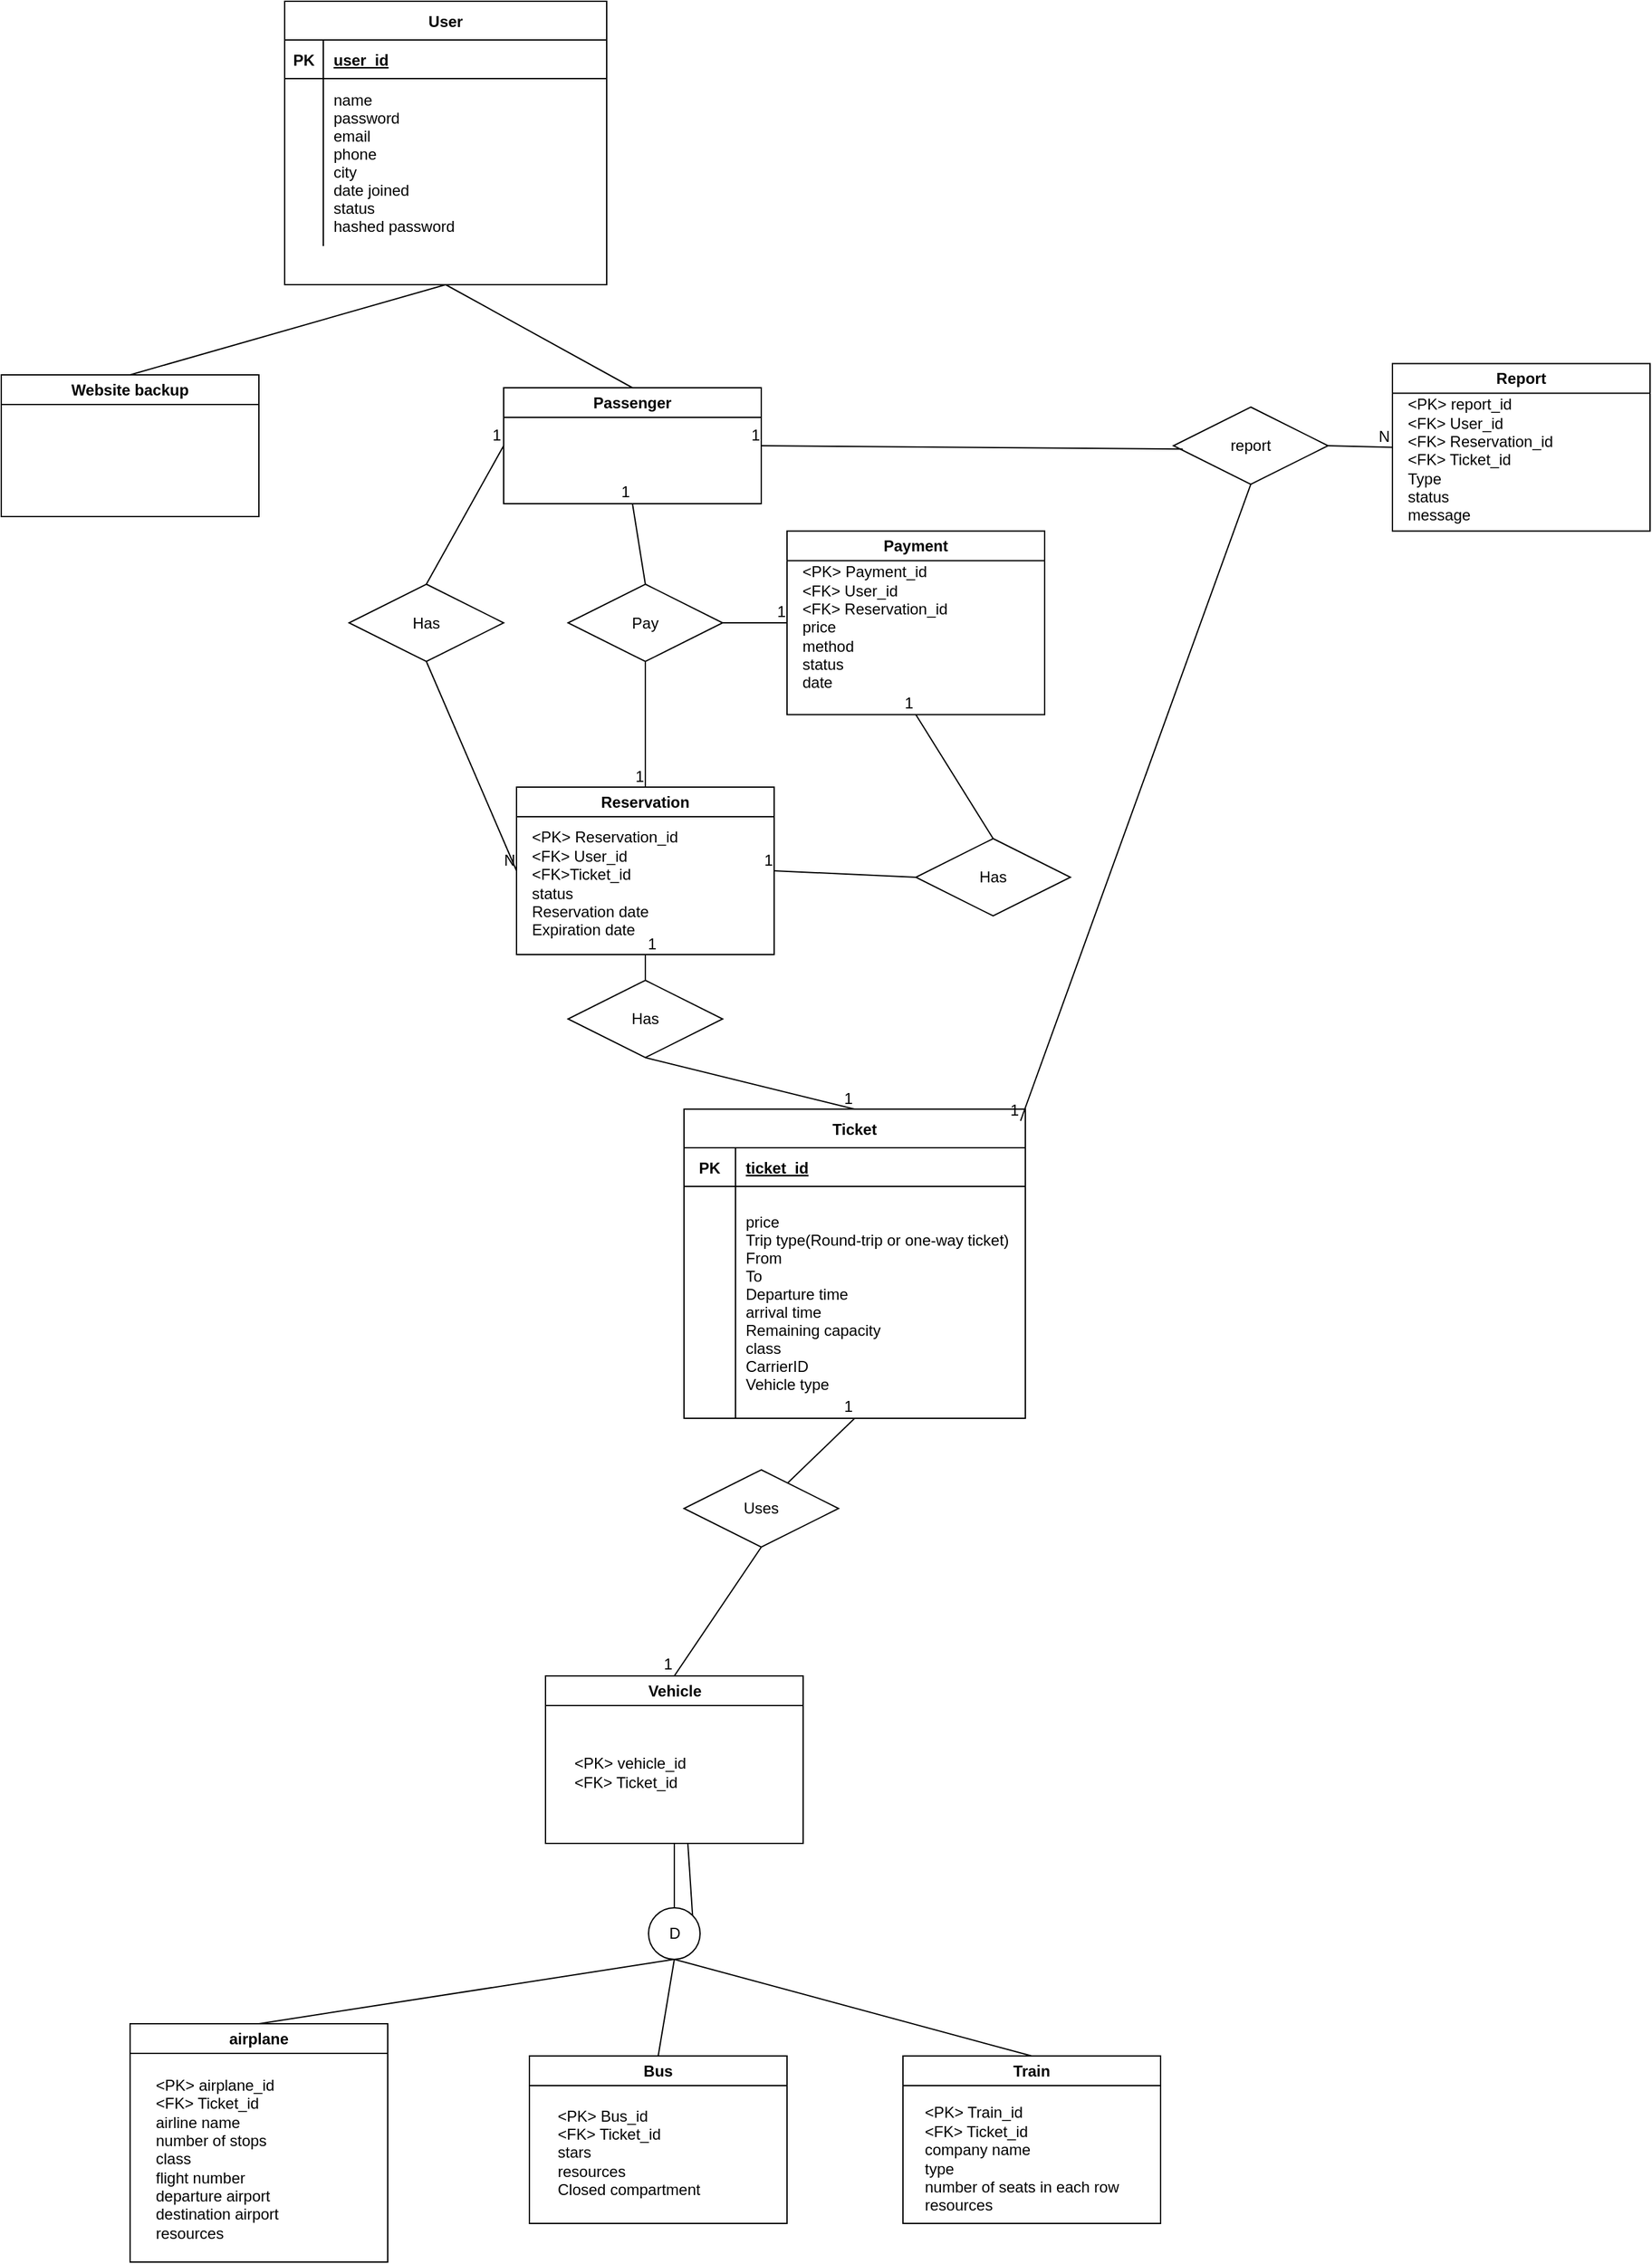 <mxfile version="26.2.14">
  <diagram id="R2lEEEUBdFMjLlhIrx00" name="Page-1">
    <mxGraphModel dx="1507" dy="661" grid="1" gridSize="10" guides="1" tooltips="1" connect="1" arrows="1" fold="1" page="1" pageScale="1" pageWidth="3000" pageHeight="3000" math="0" shadow="0" extFonts="Permanent Marker^https://fonts.googleapis.com/css?family=Permanent+Marker">
      <root>
        <mxCell id="0" />
        <mxCell id="1" parent="0" />
        <mxCell id="C-vyLk0tnHw3VtMMgP7b-23" value="User" style="shape=table;startSize=30;container=1;collapsible=1;childLayout=tableLayout;fixedRows=1;rowLines=0;fontStyle=1;align=center;resizeLast=1;" parent="1" vertex="1">
          <mxGeometry x="330" y="20" width="250" height="220" as="geometry">
            <mxRectangle x="120" y="120" width="100" height="30" as="alternateBounds" />
          </mxGeometry>
        </mxCell>
        <mxCell id="C-vyLk0tnHw3VtMMgP7b-24" value="" style="shape=partialRectangle;collapsible=0;dropTarget=0;pointerEvents=0;fillColor=none;points=[[0,0.5],[1,0.5]];portConstraint=eastwest;top=0;left=0;right=0;bottom=1;" parent="C-vyLk0tnHw3VtMMgP7b-23" vertex="1">
          <mxGeometry y="30" width="250" height="30" as="geometry" />
        </mxCell>
        <mxCell id="C-vyLk0tnHw3VtMMgP7b-25" value="PK" style="shape=partialRectangle;overflow=hidden;connectable=0;fillColor=none;top=0;left=0;bottom=0;right=0;fontStyle=1;" parent="C-vyLk0tnHw3VtMMgP7b-24" vertex="1">
          <mxGeometry width="30" height="30" as="geometry">
            <mxRectangle width="30" height="30" as="alternateBounds" />
          </mxGeometry>
        </mxCell>
        <mxCell id="C-vyLk0tnHw3VtMMgP7b-26" value="user_id" style="shape=partialRectangle;overflow=hidden;connectable=0;fillColor=none;top=0;left=0;bottom=0;right=0;align=left;spacingLeft=6;fontStyle=5;" parent="C-vyLk0tnHw3VtMMgP7b-24" vertex="1">
          <mxGeometry x="30" width="220" height="30" as="geometry">
            <mxRectangle width="220" height="30" as="alternateBounds" />
          </mxGeometry>
        </mxCell>
        <mxCell id="C-vyLk0tnHw3VtMMgP7b-27" value="" style="shape=partialRectangle;collapsible=0;dropTarget=0;pointerEvents=0;fillColor=none;points=[[0,0.5],[1,0.5]];portConstraint=eastwest;top=0;left=0;right=0;bottom=0;" parent="C-vyLk0tnHw3VtMMgP7b-23" vertex="1">
          <mxGeometry y="60" width="250" height="130" as="geometry" />
        </mxCell>
        <mxCell id="C-vyLk0tnHw3VtMMgP7b-28" value="" style="shape=partialRectangle;overflow=hidden;connectable=0;fillColor=none;top=0;left=0;bottom=0;right=0;" parent="C-vyLk0tnHw3VtMMgP7b-27" vertex="1">
          <mxGeometry width="30" height="130" as="geometry">
            <mxRectangle width="30" height="130" as="alternateBounds" />
          </mxGeometry>
        </mxCell>
        <mxCell id="C-vyLk0tnHw3VtMMgP7b-29" value="name&#xa;password&#xa;email&#xa;phone&#xa;city&#xa;date joined&#xa;status&#xa;hashed password" style="shape=partialRectangle;overflow=hidden;connectable=0;fillColor=none;top=0;left=0;bottom=0;right=0;align=left;spacingLeft=6;" parent="C-vyLk0tnHw3VtMMgP7b-27" vertex="1">
          <mxGeometry x="30" width="220" height="130" as="geometry">
            <mxRectangle width="220" height="130" as="alternateBounds" />
          </mxGeometry>
        </mxCell>
        <mxCell id="R_KXiLifHRhBbQVZmg2O-18" value="Passenger" style="swimlane;whiteSpace=wrap;html=1;" parent="1" vertex="1">
          <mxGeometry x="500" y="320" width="200" height="90" as="geometry" />
        </mxCell>
        <mxCell id="R_KXiLifHRhBbQVZmg2O-25" value="Website backup" style="swimlane;whiteSpace=wrap;html=1;startSize=23;" parent="1" vertex="1">
          <mxGeometry x="110" y="310" width="200" height="110" as="geometry" />
        </mxCell>
        <mxCell id="R_KXiLifHRhBbQVZmg2O-39" value="Ticket" style="shape=table;startSize=30;container=1;collapsible=1;childLayout=tableLayout;fixedRows=1;rowLines=0;fontStyle=1;align=center;resizeLast=1;" parent="1" vertex="1">
          <mxGeometry x="640" y="880" width="265" height="240" as="geometry">
            <mxRectangle x="120" y="120" width="100" height="30" as="alternateBounds" />
          </mxGeometry>
        </mxCell>
        <mxCell id="R_KXiLifHRhBbQVZmg2O-40" value="" style="shape=partialRectangle;collapsible=0;dropTarget=0;pointerEvents=0;fillColor=none;points=[[0,0.5],[1,0.5]];portConstraint=eastwest;top=0;left=0;right=0;bottom=1;" parent="R_KXiLifHRhBbQVZmg2O-39" vertex="1">
          <mxGeometry y="30" width="265" height="30" as="geometry" />
        </mxCell>
        <mxCell id="R_KXiLifHRhBbQVZmg2O-41" value="PK" style="shape=partialRectangle;overflow=hidden;connectable=0;fillColor=none;top=0;left=0;bottom=0;right=0;fontStyle=1;" parent="R_KXiLifHRhBbQVZmg2O-40" vertex="1">
          <mxGeometry width="40" height="30" as="geometry">
            <mxRectangle width="40" height="30" as="alternateBounds" />
          </mxGeometry>
        </mxCell>
        <mxCell id="R_KXiLifHRhBbQVZmg2O-42" value="ticket_id" style="shape=partialRectangle;overflow=hidden;connectable=0;fillColor=none;top=0;left=0;bottom=0;right=0;align=left;spacingLeft=6;fontStyle=5;" parent="R_KXiLifHRhBbQVZmg2O-40" vertex="1">
          <mxGeometry x="40" width="225" height="30" as="geometry">
            <mxRectangle width="225" height="30" as="alternateBounds" />
          </mxGeometry>
        </mxCell>
        <mxCell id="R_KXiLifHRhBbQVZmg2O-43" value="" style="shape=partialRectangle;collapsible=0;dropTarget=0;pointerEvents=0;fillColor=none;points=[[0,0.5],[1,0.5]];portConstraint=eastwest;top=0;left=0;right=0;bottom=0;" parent="R_KXiLifHRhBbQVZmg2O-39" vertex="1">
          <mxGeometry y="60" width="265" height="180" as="geometry" />
        </mxCell>
        <mxCell id="R_KXiLifHRhBbQVZmg2O-44" value="" style="shape=partialRectangle;overflow=hidden;connectable=0;fillColor=none;top=0;left=0;bottom=0;right=0;" parent="R_KXiLifHRhBbQVZmg2O-43" vertex="1">
          <mxGeometry width="40" height="180" as="geometry">
            <mxRectangle width="40" height="180" as="alternateBounds" />
          </mxGeometry>
        </mxCell>
        <mxCell id="R_KXiLifHRhBbQVZmg2O-45" value="price&#xa;Trip type(Round-trip or one-way ticket)&#xa;From&#xa;To&#xa;Departure time&#xa;arrival time&#xa;Remaining capacity&#xa;class&#xa;CarrierID&#xa;Vehicle type" style="shape=partialRectangle;overflow=hidden;connectable=0;fillColor=none;top=0;left=0;bottom=0;right=0;align=left;spacingLeft=6;" parent="R_KXiLifHRhBbQVZmg2O-43" vertex="1">
          <mxGeometry x="40" width="225" height="180" as="geometry">
            <mxRectangle width="225" height="180" as="alternateBounds" />
          </mxGeometry>
        </mxCell>
        <mxCell id="R_KXiLifHRhBbQVZmg2O-46" value="airplane" style="swimlane;whiteSpace=wrap;html=1;startSize=23;" parent="1" vertex="1">
          <mxGeometry x="210" y="1590" width="200" height="185" as="geometry" />
        </mxCell>
        <mxCell id="QlvA-Q4Eu4nIA0qFd5DP-67" value="&lt;div&gt;&amp;lt;PK&amp;gt; airplane_id&lt;/div&gt;&lt;div&gt;&amp;lt;FK&amp;gt; Ticket_id&lt;/div&gt;airline name&lt;div&gt;number of stops&lt;/div&gt;&lt;div&gt;class&lt;/div&gt;&lt;div&gt;flight number&lt;/div&gt;&lt;div&gt;departure airport&lt;/div&gt;&lt;div&gt;destination airport&lt;/div&gt;&lt;div&gt;resources&lt;/div&gt;" style="text;html=1;align=left;verticalAlign=middle;resizable=0;points=[];autosize=1;strokeColor=none;fillColor=none;" parent="R_KXiLifHRhBbQVZmg2O-46" vertex="1">
          <mxGeometry x="17.5" y="35" width="120" height="140" as="geometry" />
        </mxCell>
        <mxCell id="R_KXiLifHRhBbQVZmg2O-55" value="Bus" style="swimlane;whiteSpace=wrap;html=1;" parent="1" vertex="1">
          <mxGeometry x="520" y="1615" width="200" height="130" as="geometry" />
        </mxCell>
        <mxCell id="QlvA-Q4Eu4nIA0qFd5DP-66" value="&lt;div&gt;&amp;lt;PK&amp;gt; Bus_id&lt;/div&gt;&lt;div&gt;&amp;lt;FK&amp;gt; Ticket_id&lt;/div&gt;stars&lt;div&gt;resources&lt;/div&gt;&lt;div&gt;Closed compartment&lt;/div&gt;" style="text;html=1;align=left;verticalAlign=middle;resizable=0;points=[];autosize=1;strokeColor=none;fillColor=none;" parent="R_KXiLifHRhBbQVZmg2O-55" vertex="1">
          <mxGeometry x="20" y="30" width="130" height="90" as="geometry" />
        </mxCell>
        <mxCell id="R_KXiLifHRhBbQVZmg2O-56" value="Train" style="swimlane;whiteSpace=wrap;html=1;" parent="1" vertex="1">
          <mxGeometry x="810" y="1615" width="200" height="130" as="geometry" />
        </mxCell>
        <mxCell id="QlvA-Q4Eu4nIA0qFd5DP-68" value="&lt;div&gt;&amp;lt;PK&amp;gt; Train_id&lt;/div&gt;&lt;div&gt;&amp;lt;FK&amp;gt; Ticket_id&lt;/div&gt;company name&lt;div&gt;type&lt;/div&gt;&lt;div&gt;number of seats in each row&lt;/div&gt;&lt;div&gt;resources&lt;/div&gt;" style="text;html=1;align=left;verticalAlign=middle;resizable=0;points=[];autosize=1;strokeColor=none;fillColor=none;" parent="R_KXiLifHRhBbQVZmg2O-56" vertex="1">
          <mxGeometry x="15" y="30" width="170" height="100" as="geometry" />
        </mxCell>
        <mxCell id="QlvA-Q4Eu4nIA0qFd5DP-13" value="" style="endArrow=none;html=1;rounded=0;entryX=0.5;entryY=1;entryDx=0;entryDy=0;exitX=0.5;exitY=0;exitDx=0;exitDy=0;" parent="1" source="R_KXiLifHRhBbQVZmg2O-18" target="C-vyLk0tnHw3VtMMgP7b-23" edge="1">
          <mxGeometry relative="1" as="geometry">
            <mxPoint x="290" y="160" as="sourcePoint" />
            <mxPoint x="450" y="160" as="targetPoint" />
          </mxGeometry>
        </mxCell>
        <mxCell id="QlvA-Q4Eu4nIA0qFd5DP-14" value="" style="endArrow=none;html=1;rounded=0;entryX=0.5;entryY=1;entryDx=0;entryDy=0;exitX=0.5;exitY=0;exitDx=0;exitDy=0;" parent="1" source="R_KXiLifHRhBbQVZmg2O-25" target="C-vyLk0tnHw3VtMMgP7b-23" edge="1">
          <mxGeometry relative="1" as="geometry">
            <mxPoint x="400" y="210" as="sourcePoint" />
            <mxPoint x="475" y="120" as="targetPoint" />
          </mxGeometry>
        </mxCell>
        <mxCell id="QlvA-Q4Eu4nIA0qFd5DP-15" value="Reservation" style="swimlane;whiteSpace=wrap;html=1;" parent="1" vertex="1">
          <mxGeometry x="510" y="630" width="200" height="130" as="geometry" />
        </mxCell>
        <mxCell id="QlvA-Q4Eu4nIA0qFd5DP-26" value="&lt;div&gt;&amp;lt;PK&amp;gt; Reservation_id&lt;/div&gt;&amp;lt;FK&amp;gt; User_id&lt;div&gt;&amp;lt;FK&amp;gt;Ticket_id&lt;/div&gt;&lt;div&gt;status&lt;/div&gt;&lt;div&gt;Reservation date&lt;/div&gt;&lt;div&gt;Expiration date&lt;/div&gt;" style="text;html=1;align=left;verticalAlign=middle;resizable=0;points=[];autosize=1;strokeColor=none;fillColor=none;" parent="QlvA-Q4Eu4nIA0qFd5DP-15" vertex="1">
          <mxGeometry x="10" y="25" width="140" height="100" as="geometry" />
        </mxCell>
        <mxCell id="QlvA-Q4Eu4nIA0qFd5DP-22" value="" style="endArrow=none;html=1;rounded=0;exitX=0.5;exitY=1;exitDx=0;exitDy=0;entryX=0.5;entryY=0;entryDx=0;entryDy=0;" parent="1" source="QlvA-Q4Eu4nIA0qFd5DP-15" target="Qbu00J63nKBwucqeoDRz-11" edge="1">
          <mxGeometry relative="1" as="geometry">
            <mxPoint x="340" y="600" as="sourcePoint" />
            <mxPoint x="490" y="600" as="targetPoint" />
          </mxGeometry>
        </mxCell>
        <mxCell id="QlvA-Q4Eu4nIA0qFd5DP-23" value="1" style="resizable=0;html=1;whiteSpace=wrap;align=left;verticalAlign=bottom;" parent="QlvA-Q4Eu4nIA0qFd5DP-22" connectable="0" vertex="1">
          <mxGeometry x="-1" relative="1" as="geometry" />
        </mxCell>
        <mxCell id="QlvA-Q4Eu4nIA0qFd5DP-27" value="Pay" style="shape=rhombus;perimeter=rhombusPerimeter;whiteSpace=wrap;html=1;align=center;" parent="1" vertex="1">
          <mxGeometry x="550" y="472.5" width="120" height="60" as="geometry" />
        </mxCell>
        <mxCell id="QlvA-Q4Eu4nIA0qFd5DP-29" value="" style="endArrow=none;html=1;rounded=0;exitX=0.5;exitY=0;exitDx=0;exitDy=0;entryX=0.5;entryY=1;entryDx=0;entryDy=0;" parent="1" source="QlvA-Q4Eu4nIA0qFd5DP-27" target="R_KXiLifHRhBbQVZmg2O-18" edge="1">
          <mxGeometry relative="1" as="geometry">
            <mxPoint x="370" y="490" as="sourcePoint" />
            <mxPoint x="530" y="490" as="targetPoint" />
          </mxGeometry>
        </mxCell>
        <mxCell id="QlvA-Q4Eu4nIA0qFd5DP-30" value="1" style="resizable=0;html=1;whiteSpace=wrap;align=right;verticalAlign=bottom;" parent="QlvA-Q4Eu4nIA0qFd5DP-29" connectable="0" vertex="1">
          <mxGeometry x="1" relative="1" as="geometry" />
        </mxCell>
        <mxCell id="QlvA-Q4Eu4nIA0qFd5DP-34" value="" style="endArrow=none;html=1;rounded=0;entryX=0;entryY=0.5;entryDx=0;entryDy=0;exitX=1;exitY=0.5;exitDx=0;exitDy=0;" parent="1" source="QlvA-Q4Eu4nIA0qFd5DP-27" target="QlvA-Q4Eu4nIA0qFd5DP-36" edge="1">
          <mxGeometry relative="1" as="geometry">
            <mxPoint x="760" y="586.25" as="sourcePoint" />
            <mxPoint x="680" y="580" as="targetPoint" />
          </mxGeometry>
        </mxCell>
        <mxCell id="QlvA-Q4Eu4nIA0qFd5DP-35" value="1" style="resizable=0;html=1;whiteSpace=wrap;align=right;verticalAlign=bottom;" parent="QlvA-Q4Eu4nIA0qFd5DP-34" connectable="0" vertex="1">
          <mxGeometry x="1" relative="1" as="geometry" />
        </mxCell>
        <mxCell id="QlvA-Q4Eu4nIA0qFd5DP-36" value="Payment" style="swimlane;whiteSpace=wrap;html=1;" parent="1" vertex="1">
          <mxGeometry x="720" y="431.25" width="200" height="142.5" as="geometry" />
        </mxCell>
        <mxCell id="QlvA-Q4Eu4nIA0qFd5DP-60" value="&lt;div&gt;&amp;lt;PK&amp;gt; Payment_id&lt;/div&gt;&amp;lt;FK&amp;gt; User_id&lt;div&gt;&amp;lt;FK&amp;gt; Reservation_id&lt;/div&gt;&lt;div&gt;price&lt;/div&gt;&lt;div&gt;method&lt;/div&gt;&lt;div&gt;status&lt;/div&gt;&lt;div&gt;date&lt;/div&gt;" style="text;html=1;align=left;verticalAlign=middle;resizable=0;points=[];autosize=1;strokeColor=none;fillColor=none;" parent="QlvA-Q4Eu4nIA0qFd5DP-36" vertex="1">
          <mxGeometry x="10" y="20" width="140" height="110" as="geometry" />
        </mxCell>
        <mxCell id="QlvA-Q4Eu4nIA0qFd5DP-64" value="Report" style="swimlane;whiteSpace=wrap;html=1;" parent="1" vertex="1">
          <mxGeometry x="1190" y="301.25" width="200" height="130" as="geometry" />
        </mxCell>
        <mxCell id="QlvA-Q4Eu4nIA0qFd5DP-65" value="&lt;div&gt;&amp;lt;PK&amp;gt; report_id&lt;/div&gt;&amp;lt;FK&amp;gt; User_id&lt;div&gt;&amp;lt;FK&amp;gt; Reservation_id&lt;/div&gt;&lt;div&gt;&amp;lt;FK&amp;gt; Ticket_id&lt;/div&gt;&lt;div&gt;Type&lt;/div&gt;&lt;div&gt;status&lt;/div&gt;&lt;div&gt;message&lt;/div&gt;" style="text;html=1;align=left;verticalAlign=middle;resizable=0;points=[];autosize=1;strokeColor=none;fillColor=none;" parent="QlvA-Q4Eu4nIA0qFd5DP-64" vertex="1">
          <mxGeometry x="10" y="20" width="140" height="110" as="geometry" />
        </mxCell>
        <mxCell id="GF_8dhkuiuaE5KneLGKz-1" value="report" style="shape=rhombus;perimeter=rhombusPerimeter;whiteSpace=wrap;html=1;align=center;" parent="1" vertex="1">
          <mxGeometry x="1020" y="335" width="120" height="60" as="geometry" />
        </mxCell>
        <mxCell id="GF_8dhkuiuaE5KneLGKz-3" value="" style="endArrow=none;html=1;rounded=0;exitX=0.06;exitY=0.543;exitDx=0;exitDy=0;exitPerimeter=0;entryX=1;entryY=0.5;entryDx=0;entryDy=0;" parent="1" source="GF_8dhkuiuaE5KneLGKz-1" target="R_KXiLifHRhBbQVZmg2O-18" edge="1">
          <mxGeometry relative="1" as="geometry">
            <mxPoint x="720" y="440" as="sourcePoint" />
            <mxPoint x="880" y="440" as="targetPoint" />
          </mxGeometry>
        </mxCell>
        <mxCell id="GF_8dhkuiuaE5KneLGKz-4" value="1" style="resizable=0;html=1;whiteSpace=wrap;align=right;verticalAlign=bottom;" parent="GF_8dhkuiuaE5KneLGKz-3" connectable="0" vertex="1">
          <mxGeometry x="1" relative="1" as="geometry" />
        </mxCell>
        <mxCell id="GF_8dhkuiuaE5KneLGKz-5" value="" style="endArrow=none;html=1;rounded=0;exitX=1;exitY=0.5;exitDx=0;exitDy=0;entryX=0;entryY=0.5;entryDx=0;entryDy=0;" parent="1" source="GF_8dhkuiuaE5KneLGKz-1" target="QlvA-Q4Eu4nIA0qFd5DP-64" edge="1">
          <mxGeometry relative="1" as="geometry">
            <mxPoint x="1027" y="420" as="sourcePoint" />
            <mxPoint x="910" y="422" as="targetPoint" />
          </mxGeometry>
        </mxCell>
        <mxCell id="GF_8dhkuiuaE5KneLGKz-6" value="N" style="resizable=0;html=1;whiteSpace=wrap;align=right;verticalAlign=bottom;" parent="GF_8dhkuiuaE5KneLGKz-5" connectable="0" vertex="1">
          <mxGeometry x="1" relative="1" as="geometry" />
        </mxCell>
        <mxCell id="GF_8dhkuiuaE5KneLGKz-16" value="Uses" style="shape=rhombus;perimeter=rhombusPerimeter;whiteSpace=wrap;html=1;align=center;" parent="1" vertex="1">
          <mxGeometry x="640" y="1160" width="120" height="60" as="geometry" />
        </mxCell>
        <mxCell id="GF_8dhkuiuaE5KneLGKz-23" value="" style="endArrow=none;html=1;rounded=0;entryX=0.5;entryY=1;entryDx=0;entryDy=0;" parent="1" source="GF_8dhkuiuaE5KneLGKz-16" target="R_KXiLifHRhBbQVZmg2O-39" edge="1">
          <mxGeometry relative="1" as="geometry">
            <mxPoint x="320" y="1230" as="sourcePoint" />
            <mxPoint x="670" y="1210" as="targetPoint" />
          </mxGeometry>
        </mxCell>
        <mxCell id="GF_8dhkuiuaE5KneLGKz-24" value="1" style="resizable=0;html=1;whiteSpace=wrap;align=right;verticalAlign=bottom;" parent="GF_8dhkuiuaE5KneLGKz-23" connectable="0" vertex="1">
          <mxGeometry x="1" relative="1" as="geometry" />
        </mxCell>
        <mxCell id="Qbu00J63nKBwucqeoDRz-1" value="Has" style="shape=rhombus;perimeter=rhombusPerimeter;whiteSpace=wrap;html=1;align=center;" parent="1" vertex="1">
          <mxGeometry x="820" y="670" width="120" height="60" as="geometry" />
        </mxCell>
        <mxCell id="Qbu00J63nKBwucqeoDRz-2" value="" style="endArrow=none;html=1;rounded=0;entryX=1;entryY=0.5;entryDx=0;entryDy=0;exitX=0;exitY=0.5;exitDx=0;exitDy=0;" parent="1" source="Qbu00J63nKBwucqeoDRz-1" target="QlvA-Q4Eu4nIA0qFd5DP-15" edge="1">
          <mxGeometry relative="1" as="geometry">
            <mxPoint x="815" y="694.5" as="sourcePoint" />
            <mxPoint x="735" y="694.5" as="targetPoint" />
          </mxGeometry>
        </mxCell>
        <mxCell id="Qbu00J63nKBwucqeoDRz-3" value="1" style="resizable=0;html=1;whiteSpace=wrap;align=right;verticalAlign=bottom;" parent="Qbu00J63nKBwucqeoDRz-2" connectable="0" vertex="1">
          <mxGeometry x="1" relative="1" as="geometry" />
        </mxCell>
        <mxCell id="Qbu00J63nKBwucqeoDRz-4" value="" style="endArrow=none;html=1;rounded=0;exitX=0.5;exitY=0;exitDx=0;exitDy=0;entryX=0.5;entryY=1;entryDx=0;entryDy=0;" parent="1" source="Qbu00J63nKBwucqeoDRz-1" target="QlvA-Q4Eu4nIA0qFd5DP-36" edge="1">
          <mxGeometry relative="1" as="geometry">
            <mxPoint x="910" y="630" as="sourcePoint" />
            <mxPoint x="840" y="610" as="targetPoint" />
          </mxGeometry>
        </mxCell>
        <mxCell id="Qbu00J63nKBwucqeoDRz-5" value="1" style="resizable=0;html=1;whiteSpace=wrap;align=right;verticalAlign=bottom;" parent="Qbu00J63nKBwucqeoDRz-4" connectable="0" vertex="1">
          <mxGeometry x="1" relative="1" as="geometry" />
        </mxCell>
        <mxCell id="Qbu00J63nKBwucqeoDRz-6" value="Has" style="shape=rhombus;perimeter=rhombusPerimeter;whiteSpace=wrap;html=1;align=center;" parent="1" vertex="1">
          <mxGeometry x="380" y="472.5" width="120" height="60" as="geometry" />
        </mxCell>
        <mxCell id="Qbu00J63nKBwucqeoDRz-7" value="" style="endArrow=none;html=1;rounded=0;exitX=0.5;exitY=0;exitDx=0;exitDy=0;entryX=0;entryY=0.5;entryDx=0;entryDy=0;" parent="1" source="Qbu00J63nKBwucqeoDRz-6" target="R_KXiLifHRhBbQVZmg2O-18" edge="1">
          <mxGeometry relative="1" as="geometry">
            <mxPoint x="420" y="463" as="sourcePoint" />
            <mxPoint x="410" y="400" as="targetPoint" />
          </mxGeometry>
        </mxCell>
        <mxCell id="Qbu00J63nKBwucqeoDRz-8" value="1" style="resizable=0;html=1;whiteSpace=wrap;align=right;verticalAlign=bottom;" parent="Qbu00J63nKBwucqeoDRz-7" connectable="0" vertex="1">
          <mxGeometry x="1" relative="1" as="geometry" />
        </mxCell>
        <mxCell id="Qbu00J63nKBwucqeoDRz-9" value="" style="endArrow=none;html=1;rounded=0;exitX=0.5;exitY=1;exitDx=0;exitDy=0;entryX=0;entryY=0.5;entryDx=0;entryDy=0;" parent="1" source="Qbu00J63nKBwucqeoDRz-6" target="QlvA-Q4Eu4nIA0qFd5DP-15" edge="1">
          <mxGeometry relative="1" as="geometry">
            <mxPoint x="420" y="781.25" as="sourcePoint" />
            <mxPoint x="350" y="618.75" as="targetPoint" />
          </mxGeometry>
        </mxCell>
        <mxCell id="Qbu00J63nKBwucqeoDRz-10" value="N" style="resizable=0;html=1;whiteSpace=wrap;align=right;verticalAlign=bottom;" parent="Qbu00J63nKBwucqeoDRz-9" connectable="0" vertex="1">
          <mxGeometry x="1" relative="1" as="geometry" />
        </mxCell>
        <mxCell id="Qbu00J63nKBwucqeoDRz-11" value="Has" style="shape=rhombus;perimeter=rhombusPerimeter;whiteSpace=wrap;html=1;align=center;" parent="1" vertex="1">
          <mxGeometry x="550" y="780" width="120" height="60" as="geometry" />
        </mxCell>
        <mxCell id="Qbu00J63nKBwucqeoDRz-12" value="" style="endArrow=none;html=1;rounded=0;exitX=0.5;exitY=1;exitDx=0;exitDy=0;entryX=0.5;entryY=0;entryDx=0;entryDy=0;" parent="1" source="Qbu00J63nKBwucqeoDRz-11" target="R_KXiLifHRhBbQVZmg2O-39" edge="1">
          <mxGeometry relative="1" as="geometry">
            <mxPoint x="427" y="760" as="sourcePoint" />
            <mxPoint x="420" y="870" as="targetPoint" />
          </mxGeometry>
        </mxCell>
        <mxCell id="Qbu00J63nKBwucqeoDRz-14" value="1" style="resizable=0;html=1;whiteSpace=wrap;align=right;verticalAlign=bottom;" parent="Qbu00J63nKBwucqeoDRz-12" connectable="0" vertex="1">
          <mxGeometry x="1" relative="1" as="geometry" />
        </mxCell>
        <mxCell id="W2Vj1SR-vE9dCmr36doc-2" value="" style="endArrow=none;html=1;rounded=0;entryX=0.5;entryY=0;entryDx=0;entryDy=0;exitX=0.5;exitY=1;exitDx=0;exitDy=0;" edge="1" parent="1" source="QlvA-Q4Eu4nIA0qFd5DP-27" target="QlvA-Q4Eu4nIA0qFd5DP-15">
          <mxGeometry relative="1" as="geometry">
            <mxPoint x="680" y="513" as="sourcePoint" />
            <mxPoint x="760" y="519" as="targetPoint" />
          </mxGeometry>
        </mxCell>
        <mxCell id="W2Vj1SR-vE9dCmr36doc-3" value="1" style="resizable=0;html=1;whiteSpace=wrap;align=right;verticalAlign=bottom;" connectable="0" vertex="1" parent="W2Vj1SR-vE9dCmr36doc-2">
          <mxGeometry x="1" relative="1" as="geometry" />
        </mxCell>
        <mxCell id="W2Vj1SR-vE9dCmr36doc-4" value="" style="endArrow=none;html=1;rounded=0;exitX=0.5;exitY=1;exitDx=0;exitDy=0;entryX=0.986;entryY=0.038;entryDx=0;entryDy=0;entryPerimeter=0;" edge="1" parent="1" source="GF_8dhkuiuaE5KneLGKz-1" target="R_KXiLifHRhBbQVZmg2O-39">
          <mxGeometry relative="1" as="geometry">
            <mxPoint x="887" y="263" as="sourcePoint" />
            <mxPoint x="1130" y="800" as="targetPoint" />
          </mxGeometry>
        </mxCell>
        <mxCell id="W2Vj1SR-vE9dCmr36doc-5" value="1" style="resizable=0;html=1;whiteSpace=wrap;align=right;verticalAlign=bottom;" connectable="0" vertex="1" parent="W2Vj1SR-vE9dCmr36doc-4">
          <mxGeometry x="1" relative="1" as="geometry" />
        </mxCell>
        <mxCell id="W2Vj1SR-vE9dCmr36doc-6" value="Vehicle" style="swimlane;whiteSpace=wrap;html=1;" vertex="1" parent="1">
          <mxGeometry x="532.5" y="1320" width="200" height="130" as="geometry" />
        </mxCell>
        <mxCell id="W2Vj1SR-vE9dCmr36doc-7" value="&lt;div&gt;&amp;lt;PK&amp;gt; vehicle_id&lt;/div&gt;&lt;div&gt;&amp;lt;FK&amp;gt; Ticket_id&lt;/div&gt;" style="text;html=1;align=left;verticalAlign=middle;resizable=0;points=[];autosize=1;strokeColor=none;fillColor=none;" vertex="1" parent="W2Vj1SR-vE9dCmr36doc-6">
          <mxGeometry x="20" y="55" width="110" height="40" as="geometry" />
        </mxCell>
        <mxCell id="W2Vj1SR-vE9dCmr36doc-8" value="" style="endArrow=none;html=1;rounded=0;exitX=0.5;exitY=1;exitDx=0;exitDy=0;entryX=0.5;entryY=0;entryDx=0;entryDy=0;" edge="1" parent="1" source="GF_8dhkuiuaE5KneLGKz-16" target="W2Vj1SR-vE9dCmr36doc-6">
          <mxGeometry relative="1" as="geometry">
            <mxPoint x="626" y="1230" as="sourcePoint" />
            <mxPoint x="820" y="1287" as="targetPoint" />
          </mxGeometry>
        </mxCell>
        <mxCell id="W2Vj1SR-vE9dCmr36doc-9" value="1" style="resizable=0;html=1;whiteSpace=wrap;align=right;verticalAlign=bottom;" connectable="0" vertex="1" parent="W2Vj1SR-vE9dCmr36doc-8">
          <mxGeometry x="1" relative="1" as="geometry" />
        </mxCell>
        <mxCell id="W2Vj1SR-vE9dCmr36doc-10" value="D" style="ellipse;whiteSpace=wrap;html=1;aspect=fixed;" vertex="1" parent="1">
          <mxGeometry x="612.5" y="1500" width="40" height="40" as="geometry" />
        </mxCell>
        <mxCell id="W2Vj1SR-vE9dCmr36doc-11" value="" style="endArrow=none;html=1;rounded=0;exitX=0.5;exitY=1;exitDx=0;exitDy=0;entryX=0.5;entryY=0;entryDx=0;entryDy=0;" edge="1" parent="1" source="W2Vj1SR-vE9dCmr36doc-6" target="W2Vj1SR-vE9dCmr36doc-10">
          <mxGeometry relative="1" as="geometry">
            <mxPoint x="860" y="1360" as="sourcePoint" />
            <mxPoint x="873" y="1480" as="targetPoint" />
          </mxGeometry>
        </mxCell>
        <mxCell id="W2Vj1SR-vE9dCmr36doc-12" value="" style="resizable=0;html=1;whiteSpace=wrap;align=right;verticalAlign=bottom;" connectable="0" vertex="1" parent="W2Vj1SR-vE9dCmr36doc-11">
          <mxGeometry x="1" relative="1" as="geometry" />
        </mxCell>
        <mxCell id="W2Vj1SR-vE9dCmr36doc-13" value="" style="endArrow=none;html=1;rounded=0;exitX=0.5;exitY=1;exitDx=0;exitDy=0;entryX=0.5;entryY=0;entryDx=0;entryDy=0;" edge="1" parent="1" source="W2Vj1SR-vE9dCmr36doc-10" target="R_KXiLifHRhBbQVZmg2O-56">
          <mxGeometry relative="1" as="geometry">
            <mxPoint x="765" y="1520" as="sourcePoint" />
            <mxPoint x="765" y="1570" as="targetPoint" />
          </mxGeometry>
        </mxCell>
        <mxCell id="W2Vj1SR-vE9dCmr36doc-14" value="" style="resizable=0;html=1;whiteSpace=wrap;align=right;verticalAlign=bottom;" connectable="0" vertex="1" parent="W2Vj1SR-vE9dCmr36doc-13">
          <mxGeometry x="1" relative="1" as="geometry" />
        </mxCell>
        <mxCell id="W2Vj1SR-vE9dCmr36doc-15" value="" style="endArrow=none;html=1;rounded=0;exitX=0.5;exitY=1;exitDx=0;exitDy=0;entryX=0.5;entryY=0;entryDx=0;entryDy=0;" edge="1" parent="1" source="W2Vj1SR-vE9dCmr36doc-10" target="R_KXiLifHRhBbQVZmg2O-55">
          <mxGeometry relative="1" as="geometry">
            <mxPoint x="643" y="1550" as="sourcePoint" />
            <mxPoint x="920" y="1625" as="targetPoint" />
          </mxGeometry>
        </mxCell>
        <mxCell id="W2Vj1SR-vE9dCmr36doc-16" value="" style="resizable=0;html=1;whiteSpace=wrap;align=right;verticalAlign=bottom;" connectable="0" vertex="1" parent="W2Vj1SR-vE9dCmr36doc-15">
          <mxGeometry x="1" relative="1" as="geometry" />
        </mxCell>
        <mxCell id="W2Vj1SR-vE9dCmr36doc-17" value="" style="endArrow=none;html=1;rounded=0;exitX=0.5;exitY=1;exitDx=0;exitDy=0;entryX=0.5;entryY=0;entryDx=0;entryDy=0;" edge="1" parent="1" source="W2Vj1SR-vE9dCmr36doc-10" target="R_KXiLifHRhBbQVZmg2O-46">
          <mxGeometry relative="1" as="geometry">
            <mxPoint x="473" y="1520" as="sourcePoint" />
            <mxPoint x="460" y="1595" as="targetPoint" />
          </mxGeometry>
        </mxCell>
        <mxCell id="W2Vj1SR-vE9dCmr36doc-18" value="" style="resizable=0;html=1;whiteSpace=wrap;align=right;verticalAlign=bottom;" connectable="0" vertex="1" parent="W2Vj1SR-vE9dCmr36doc-17">
          <mxGeometry x="1" relative="1" as="geometry" />
        </mxCell>
        <mxCell id="W2Vj1SR-vE9dCmr36doc-19" value="" style="endArrow=none;html=1;rounded=0;entryX=1;entryY=0;entryDx=0;entryDy=0;" edge="1" parent="1" target="W2Vj1SR-vE9dCmr36doc-10">
          <mxGeometry relative="1" as="geometry">
            <mxPoint x="643" y="1450" as="sourcePoint" />
            <mxPoint x="643" y="1500" as="targetPoint" />
          </mxGeometry>
        </mxCell>
        <mxCell id="W2Vj1SR-vE9dCmr36doc-20" value="" style="resizable=0;html=1;whiteSpace=wrap;align=right;verticalAlign=bottom;" connectable="0" vertex="1" parent="W2Vj1SR-vE9dCmr36doc-19">
          <mxGeometry x="1" relative="1" as="geometry" />
        </mxCell>
      </root>
    </mxGraphModel>
  </diagram>
</mxfile>
